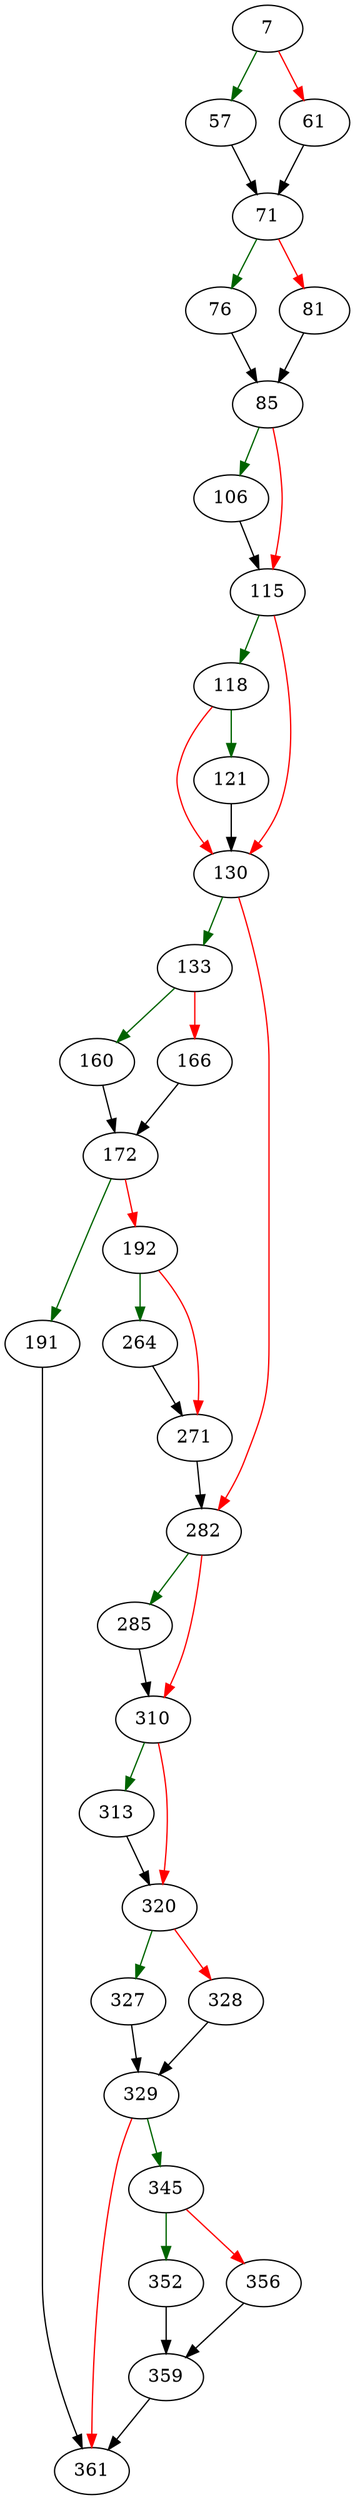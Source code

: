 strict digraph "pushOntoSorter" {
	// Node definitions.
	7 [entry=true];
	57;
	61;
	71;
	76;
	81;
	85;
	106;
	115;
	118;
	130;
	121;
	133;
	282;
	160;
	166;
	172;
	191;
	192;
	361;
	264;
	271;
	285;
	310;
	313;
	320;
	327;
	328;
	329;
	345;
	352;
	356;
	359;

	// Edge definitions.
	7 -> 57 [
		color=darkgreen
		cond=true
	];
	7 -> 61 [
		color=red
		cond=false
	];
	57 -> 71;
	61 -> 71;
	71 -> 76 [
		color=darkgreen
		cond=true
	];
	71 -> 81 [
		color=red
		cond=false
	];
	76 -> 85;
	81 -> 85;
	85 -> 106 [
		color=darkgreen
		cond=true
	];
	85 -> 115 [
		color=red
		cond=false
	];
	106 -> 115;
	115 -> 118 [
		color=darkgreen
		cond=true
	];
	115 -> 130 [
		color=red
		cond=false
	];
	118 -> 130 [
		color=red
		cond=false
	];
	118 -> 121 [
		color=darkgreen
		cond=true
	];
	130 -> 133 [
		color=darkgreen
		cond=true
	];
	130 -> 282 [
		color=red
		cond=false
	];
	121 -> 130;
	133 -> 160 [
		color=darkgreen
		cond=true
	];
	133 -> 166 [
		color=red
		cond=false
	];
	282 -> 285 [
		color=darkgreen
		cond=true
	];
	282 -> 310 [
		color=red
		cond=false
	];
	160 -> 172;
	166 -> 172;
	172 -> 191 [
		color=darkgreen
		cond=true
	];
	172 -> 192 [
		color=red
		cond=false
	];
	191 -> 361;
	192 -> 264 [
		color=darkgreen
		cond=true
	];
	192 -> 271 [
		color=red
		cond=false
	];
	264 -> 271;
	271 -> 282;
	285 -> 310;
	310 -> 313 [
		color=darkgreen
		cond=true
	];
	310 -> 320 [
		color=red
		cond=false
	];
	313 -> 320;
	320 -> 327 [
		color=darkgreen
		cond=true
	];
	320 -> 328 [
		color=red
		cond=false
	];
	327 -> 329;
	328 -> 329;
	329 -> 361 [
		color=red
		cond=false
	];
	329 -> 345 [
		color=darkgreen
		cond=true
	];
	345 -> 352 [
		color=darkgreen
		cond=true
	];
	345 -> 356 [
		color=red
		cond=false
	];
	352 -> 359;
	356 -> 359;
	359 -> 361;
}